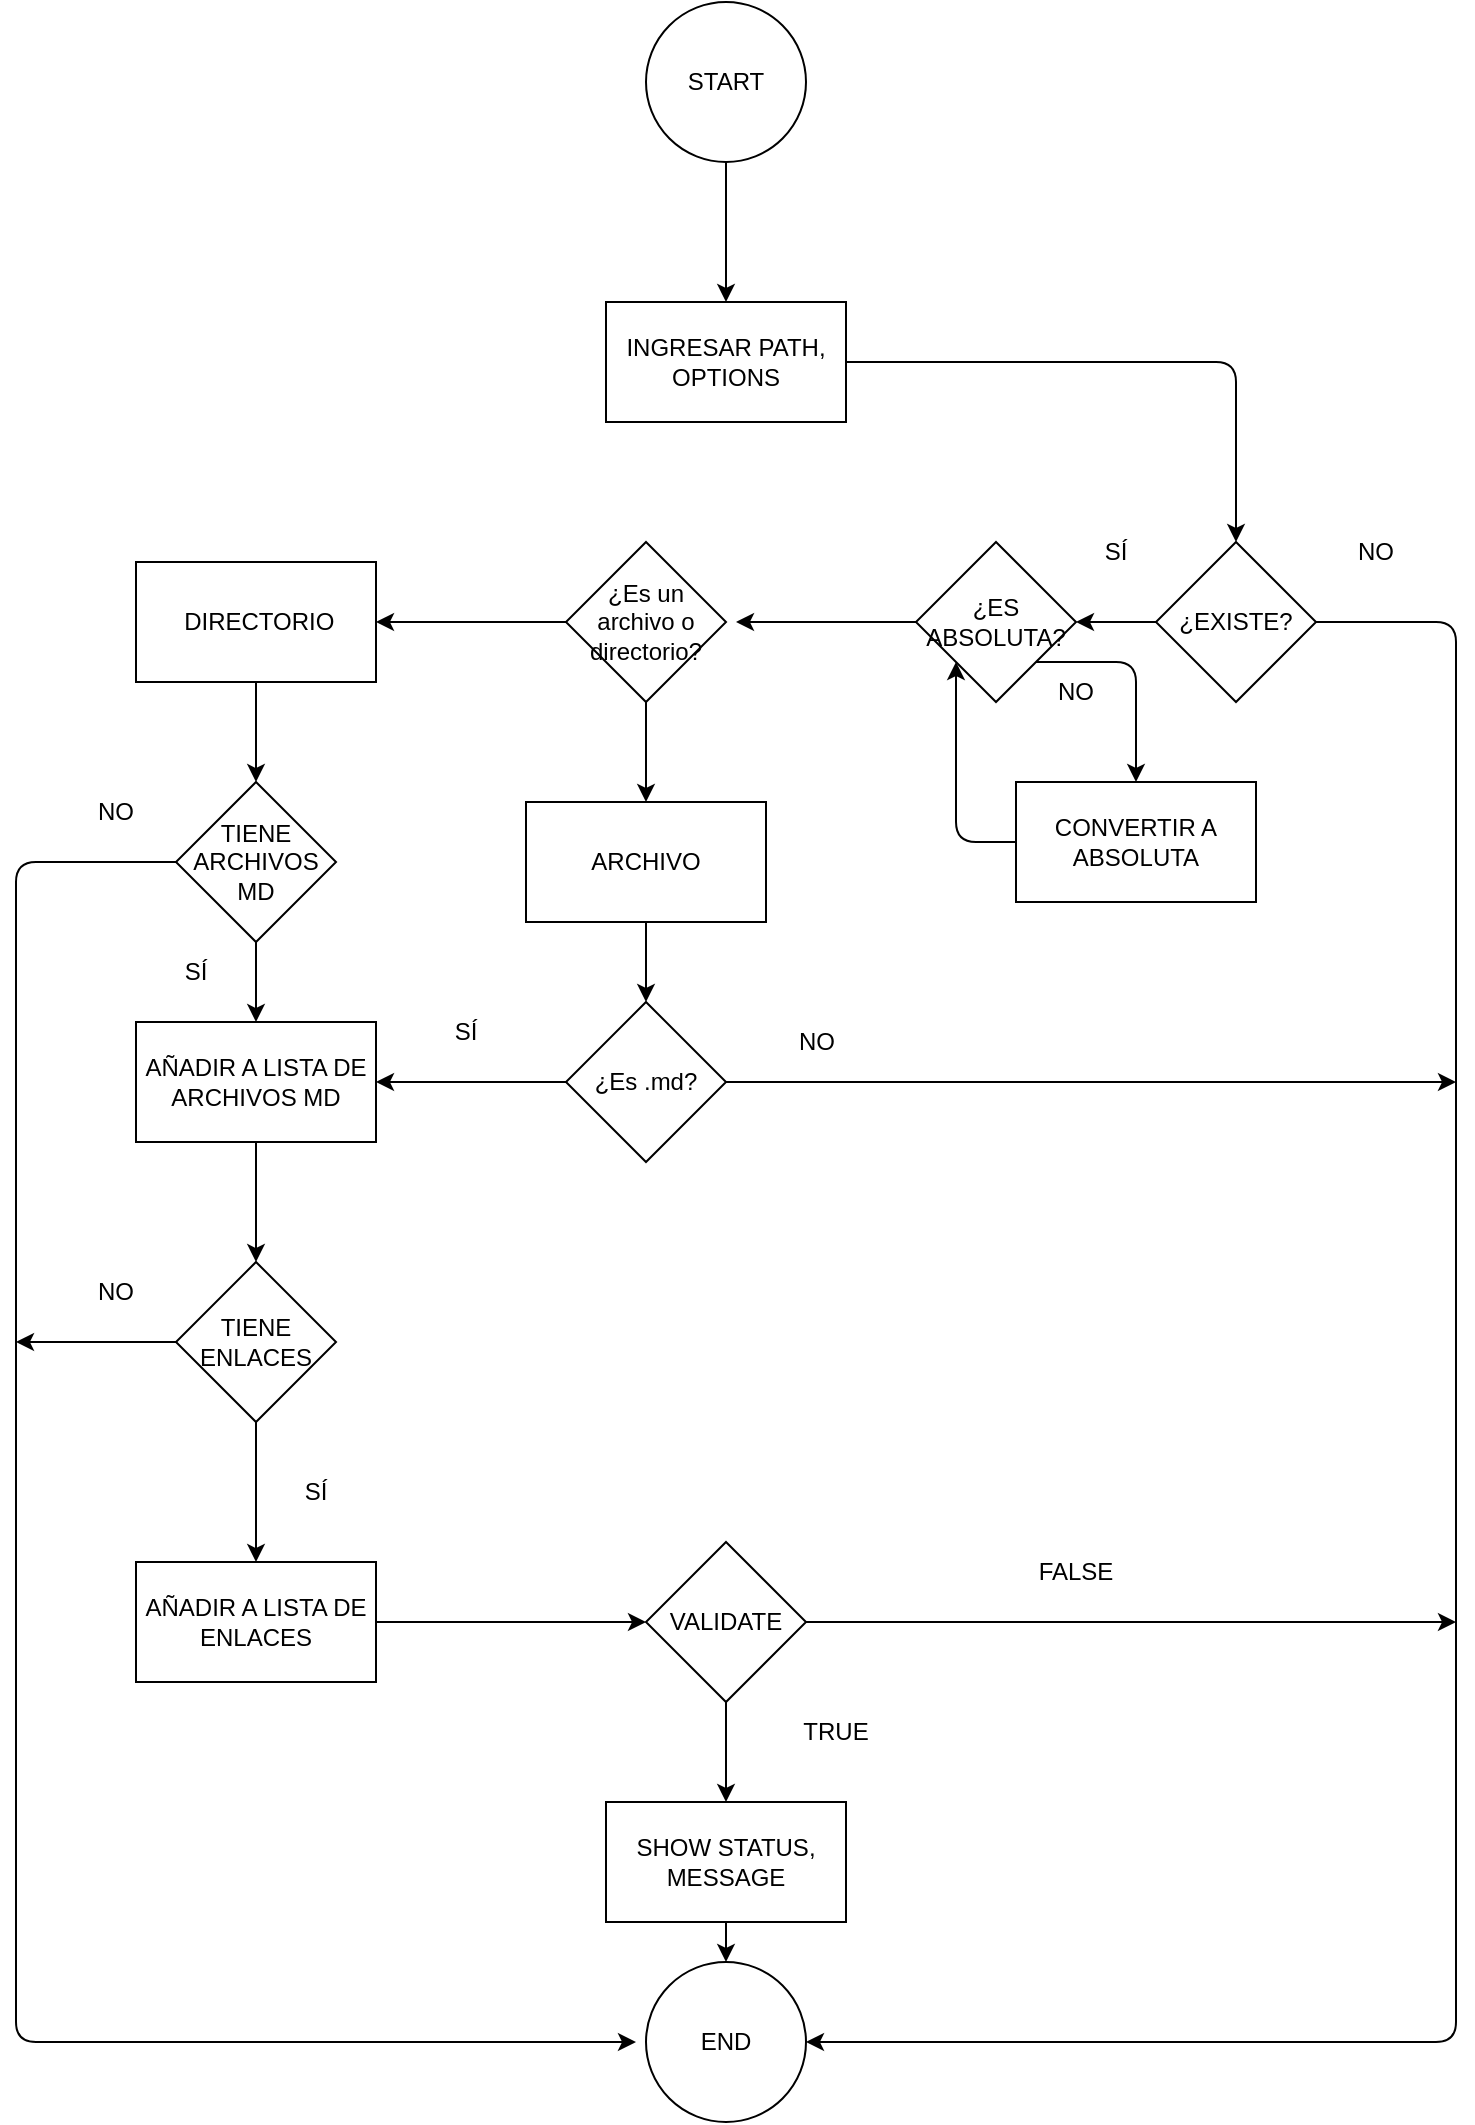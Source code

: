 <mxfile>
    <diagram id="zmGJRE-j2xn1I07ATu0l" name="Page-1">
        <mxGraphModel dx="935" dy="619" grid="1" gridSize="10" guides="1" tooltips="1" connect="1" arrows="1" fold="1" page="1" pageScale="1" pageWidth="850" pageHeight="1100" background="none" math="0" shadow="0">
            <root>
                <mxCell id="0"/>
                <mxCell id="1" parent="0"/>
                <mxCell id="2" value="END" style="ellipse;whiteSpace=wrap;html=1;aspect=fixed;" parent="1" vertex="1">
                    <mxGeometry x="385" y="1010" width="80" height="80" as="geometry"/>
                </mxCell>
                <mxCell id="10" value="" style="edgeStyle=none;html=1;" parent="1" source="3" target="5" edge="1">
                    <mxGeometry relative="1" as="geometry"/>
                </mxCell>
                <mxCell id="3" value="START" style="ellipse;whiteSpace=wrap;html=1;aspect=fixed;" parent="1" vertex="1">
                    <mxGeometry x="385" y="30" width="80" height="80" as="geometry"/>
                </mxCell>
                <mxCell id="9" value="" style="edgeStyle=none;html=1;exitX=1;exitY=0.5;exitDx=0;exitDy=0;" parent="1" source="5" target="7" edge="1">
                    <mxGeometry relative="1" as="geometry">
                        <Array as="points">
                            <mxPoint x="680" y="210"/>
                        </Array>
                    </mxGeometry>
                </mxCell>
                <mxCell id="5" value="INGRESAR PATH, OPTIONS" style="rounded=0;whiteSpace=wrap;html=1;" parent="1" vertex="1">
                    <mxGeometry x="365" y="180" width="120" height="60" as="geometry"/>
                </mxCell>
                <mxCell id="47" value="" style="edgeStyle=none;html=1;entryX=0;entryY=1;entryDx=0;entryDy=0;exitX=0;exitY=0.5;exitDx=0;exitDy=0;" parent="1" source="6" target="13" edge="1">
                    <mxGeometry relative="1" as="geometry">
                        <Array as="points">
                            <mxPoint x="540" y="450"/>
                            <mxPoint x="540" y="380"/>
                        </Array>
                    </mxGeometry>
                </mxCell>
                <mxCell id="6" value="CONVERTIR A ABSOLUTA" style="rounded=0;whiteSpace=wrap;html=1;" parent="1" vertex="1">
                    <mxGeometry x="570" y="420" width="120" height="60" as="geometry"/>
                </mxCell>
                <mxCell id="14" value="" style="edgeStyle=none;html=1;" parent="1" source="7" target="13" edge="1">
                    <mxGeometry relative="1" as="geometry"/>
                </mxCell>
                <mxCell id="7" value="¿EXISTE?" style="rhombus;whiteSpace=wrap;html=1;" parent="1" vertex="1">
                    <mxGeometry x="640" y="300" width="80" height="80" as="geometry"/>
                </mxCell>
                <mxCell id="11" value="" style="endArrow=classic;html=1;exitX=1;exitY=0.5;exitDx=0;exitDy=0;entryX=1;entryY=0.5;entryDx=0;entryDy=0;" parent="1" source="7" target="2" edge="1">
                    <mxGeometry width="50" height="50" relative="1" as="geometry">
                        <mxPoint x="380" y="360" as="sourcePoint"/>
                        <mxPoint x="760" y="770" as="targetPoint"/>
                        <Array as="points">
                            <mxPoint x="790" y="340"/>
                            <mxPoint x="790" y="1050"/>
                        </Array>
                    </mxGeometry>
                </mxCell>
                <mxCell id="12" value="NO" style="text;html=1;strokeColor=none;fillColor=none;align=center;verticalAlign=middle;whiteSpace=wrap;rounded=0;" parent="1" vertex="1">
                    <mxGeometry x="720" y="290" width="60" height="30" as="geometry"/>
                </mxCell>
                <mxCell id="20" value="" style="edgeStyle=none;html=1;" parent="1" source="13" edge="1">
                    <mxGeometry relative="1" as="geometry">
                        <mxPoint x="430" y="340" as="targetPoint"/>
                    </mxGeometry>
                </mxCell>
                <mxCell id="46" value="" style="edgeStyle=none;html=1;entryX=0.5;entryY=0;entryDx=0;entryDy=0;exitX=1;exitY=1;exitDx=0;exitDy=0;" parent="1" source="13" target="6" edge="1">
                    <mxGeometry relative="1" as="geometry">
                        <Array as="points">
                            <mxPoint x="630" y="360"/>
                        </Array>
                    </mxGeometry>
                </mxCell>
                <mxCell id="13" value="¿ES ABSOLUTA?" style="rhombus;whiteSpace=wrap;html=1;" parent="1" vertex="1">
                    <mxGeometry x="520" y="300" width="80" height="80" as="geometry"/>
                </mxCell>
                <mxCell id="15" value="SÍ" style="text;html=1;strokeColor=none;fillColor=none;align=center;verticalAlign=middle;whiteSpace=wrap;rounded=0;" parent="1" vertex="1">
                    <mxGeometry x="590" y="290" width="60" height="30" as="geometry"/>
                </mxCell>
                <mxCell id="29" value="" style="edgeStyle=none;html=1;" parent="1" source="18" target="28" edge="1">
                    <mxGeometry relative="1" as="geometry"/>
                </mxCell>
                <mxCell id="18" value="AÑADIR A LISTA DE ARCHIVOS MD" style="rounded=0;whiteSpace=wrap;html=1;" parent="1" vertex="1">
                    <mxGeometry x="130" y="540" width="120" height="60" as="geometry"/>
                </mxCell>
                <mxCell id="22" value="" style="edgeStyle=none;html=1;" parent="1" source="19" target="21" edge="1">
                    <mxGeometry relative="1" as="geometry"/>
                </mxCell>
                <mxCell id="19" value="&amp;nbsp;DIRECTORIO" style="whiteSpace=wrap;html=1;" parent="1" vertex="1">
                    <mxGeometry x="130" y="310" width="120" height="60" as="geometry"/>
                </mxCell>
                <mxCell id="27" value="" style="edgeStyle=none;html=1;" parent="1" source="21" target="18" edge="1">
                    <mxGeometry relative="1" as="geometry"/>
                </mxCell>
                <mxCell id="21" value="TIENE ARCHIVOS MD" style="rhombus;whiteSpace=wrap;html=1;" parent="1" vertex="1">
                    <mxGeometry x="150" y="420" width="80" height="80" as="geometry"/>
                </mxCell>
                <mxCell id="23" value="" style="endArrow=classic;html=1;exitX=0;exitY=0.5;exitDx=0;exitDy=0;" parent="1" source="21" edge="1">
                    <mxGeometry width="50" height="50" relative="1" as="geometry">
                        <mxPoint x="380" y="610" as="sourcePoint"/>
                        <mxPoint x="380" y="1050" as="targetPoint"/>
                        <Array as="points">
                            <mxPoint x="70" y="460"/>
                            <mxPoint x="70" y="1050"/>
                        </Array>
                    </mxGeometry>
                </mxCell>
                <mxCell id="24" value="NO" style="text;html=1;strokeColor=none;fillColor=none;align=center;verticalAlign=middle;whiteSpace=wrap;rounded=0;" parent="1" vertex="1">
                    <mxGeometry x="90" y="420" width="60" height="30" as="geometry"/>
                </mxCell>
                <mxCell id="26" value="SÍ" style="text;html=1;strokeColor=none;fillColor=none;align=center;verticalAlign=middle;whiteSpace=wrap;rounded=0;" parent="1" vertex="1">
                    <mxGeometry x="130" y="500" width="60" height="30" as="geometry"/>
                </mxCell>
                <mxCell id="34" value="" style="edgeStyle=none;html=1;" parent="1" source="28" target="33" edge="1">
                    <mxGeometry relative="1" as="geometry"/>
                </mxCell>
                <mxCell id="28" value="TIENE ENLACES" style="rhombus;whiteSpace=wrap;html=1;" parent="1" vertex="1">
                    <mxGeometry x="150" y="660" width="80" height="80" as="geometry"/>
                </mxCell>
                <mxCell id="30" value="" style="endArrow=classic;html=1;exitX=0;exitY=0.5;exitDx=0;exitDy=0;" parent="1" source="28" edge="1">
                    <mxGeometry width="50" height="50" relative="1" as="geometry">
                        <mxPoint x="380" y="770" as="sourcePoint"/>
                        <mxPoint x="70" y="700" as="targetPoint"/>
                    </mxGeometry>
                </mxCell>
                <mxCell id="31" value="NO" style="text;html=1;strokeColor=none;fillColor=none;align=center;verticalAlign=middle;whiteSpace=wrap;rounded=0;" parent="1" vertex="1">
                    <mxGeometry x="90" y="660" width="60" height="30" as="geometry"/>
                </mxCell>
                <mxCell id="32" value="SÍ" style="text;html=1;strokeColor=none;fillColor=none;align=center;verticalAlign=middle;whiteSpace=wrap;rounded=0;" parent="1" vertex="1">
                    <mxGeometry x="190" y="760" width="60" height="30" as="geometry"/>
                </mxCell>
                <mxCell id="36" style="edgeStyle=none;html=1;entryX=0;entryY=0.5;entryDx=0;entryDy=0;" parent="1" source="33" target="35" edge="1">
                    <mxGeometry relative="1" as="geometry"/>
                </mxCell>
                <mxCell id="33" value="AÑADIR A LISTA DE ENLACES" style="rounded=0;whiteSpace=wrap;html=1;" parent="1" vertex="1">
                    <mxGeometry x="130" y="810" width="120" height="60" as="geometry"/>
                </mxCell>
                <mxCell id="37" style="edgeStyle=none;html=1;" parent="1" source="35" edge="1">
                    <mxGeometry relative="1" as="geometry">
                        <mxPoint x="790" y="840" as="targetPoint"/>
                    </mxGeometry>
                </mxCell>
                <mxCell id="40" value="" style="edgeStyle=none;html=1;" parent="1" source="35" target="39" edge="1">
                    <mxGeometry relative="1" as="geometry"/>
                </mxCell>
                <mxCell id="35" value="VALIDATE" style="rhombus;whiteSpace=wrap;html=1;" parent="1" vertex="1">
                    <mxGeometry x="385" y="800" width="80" height="80" as="geometry"/>
                </mxCell>
                <mxCell id="38" value="FALSE" style="text;html=1;strokeColor=none;fillColor=none;align=center;verticalAlign=middle;whiteSpace=wrap;rounded=0;" parent="1" vertex="1">
                    <mxGeometry x="570" y="800" width="60" height="30" as="geometry"/>
                </mxCell>
                <mxCell id="42" value="" style="edgeStyle=none;html=1;" parent="1" source="39" target="2" edge="1">
                    <mxGeometry relative="1" as="geometry"/>
                </mxCell>
                <mxCell id="39" value="SHOW STATUS, MESSAGE" style="rounded=0;whiteSpace=wrap;html=1;" parent="1" vertex="1">
                    <mxGeometry x="365" y="930" width="120" height="60" as="geometry"/>
                </mxCell>
                <mxCell id="41" value="TRUE" style="text;html=1;strokeColor=none;fillColor=none;align=center;verticalAlign=middle;whiteSpace=wrap;rounded=0;" parent="1" vertex="1">
                    <mxGeometry x="450" y="880" width="60" height="30" as="geometry"/>
                </mxCell>
                <mxCell id="43" value="NO" style="text;html=1;strokeColor=none;fillColor=none;align=center;verticalAlign=middle;whiteSpace=wrap;rounded=0;" parent="1" vertex="1">
                    <mxGeometry x="570" y="360" width="60" height="30" as="geometry"/>
                </mxCell>
                <mxCell id="50" value="" style="edgeStyle=none;html=1;" parent="1" source="49" target="19" edge="1">
                    <mxGeometry relative="1" as="geometry"/>
                </mxCell>
                <mxCell id="52" value="" style="edgeStyle=none;html=1;" parent="1" source="49" target="51" edge="1">
                    <mxGeometry relative="1" as="geometry"/>
                </mxCell>
                <mxCell id="49" value="¿Es un archivo o directorio?" style="rhombus;whiteSpace=wrap;html=1;" parent="1" vertex="1">
                    <mxGeometry x="345" y="300" width="80" height="80" as="geometry"/>
                </mxCell>
                <mxCell id="55" value="" style="edgeStyle=none;html=1;" parent="1" source="51" target="54" edge="1">
                    <mxGeometry relative="1" as="geometry"/>
                </mxCell>
                <mxCell id="51" value="ARCHIVO" style="rounded=1;whiteSpace=wrap;html=1;arcSize=0;" parent="1" vertex="1">
                    <mxGeometry x="325" y="430" width="120" height="60" as="geometry"/>
                </mxCell>
                <mxCell id="54" value="¿Es .md?" style="rhombus;whiteSpace=wrap;html=1;" parent="1" vertex="1">
                    <mxGeometry x="345" y="530" width="80" height="80" as="geometry"/>
                </mxCell>
                <mxCell id="56" value="" style="endArrow=classic;html=1;exitX=0;exitY=0.5;exitDx=0;exitDy=0;entryX=1;entryY=0.5;entryDx=0;entryDy=0;" parent="1" source="54" target="18" edge="1">
                    <mxGeometry width="50" height="50" relative="1" as="geometry">
                        <mxPoint x="390" y="730" as="sourcePoint"/>
                        <mxPoint x="440" y="680" as="targetPoint"/>
                    </mxGeometry>
                </mxCell>
                <mxCell id="57" value="" style="endArrow=classic;html=1;exitX=1;exitY=0.5;exitDx=0;exitDy=0;" parent="1" source="54" edge="1">
                    <mxGeometry width="50" height="50" relative="1" as="geometry">
                        <mxPoint x="430" y="570" as="sourcePoint"/>
                        <mxPoint x="790" y="570" as="targetPoint"/>
                    </mxGeometry>
                </mxCell>
                <mxCell id="58" value="SÍ" style="text;html=1;strokeColor=none;fillColor=none;align=center;verticalAlign=middle;whiteSpace=wrap;rounded=0;" parent="1" vertex="1">
                    <mxGeometry x="265" y="530" width="60" height="30" as="geometry"/>
                </mxCell>
                <mxCell id="59" value="NO" style="text;html=1;align=center;verticalAlign=middle;resizable=0;points=[];autosize=1;strokeColor=none;fillColor=none;" parent="1" vertex="1">
                    <mxGeometry x="450" y="535" width="40" height="30" as="geometry"/>
                </mxCell>
            </root>
        </mxGraphModel>
    </diagram>
</mxfile>
